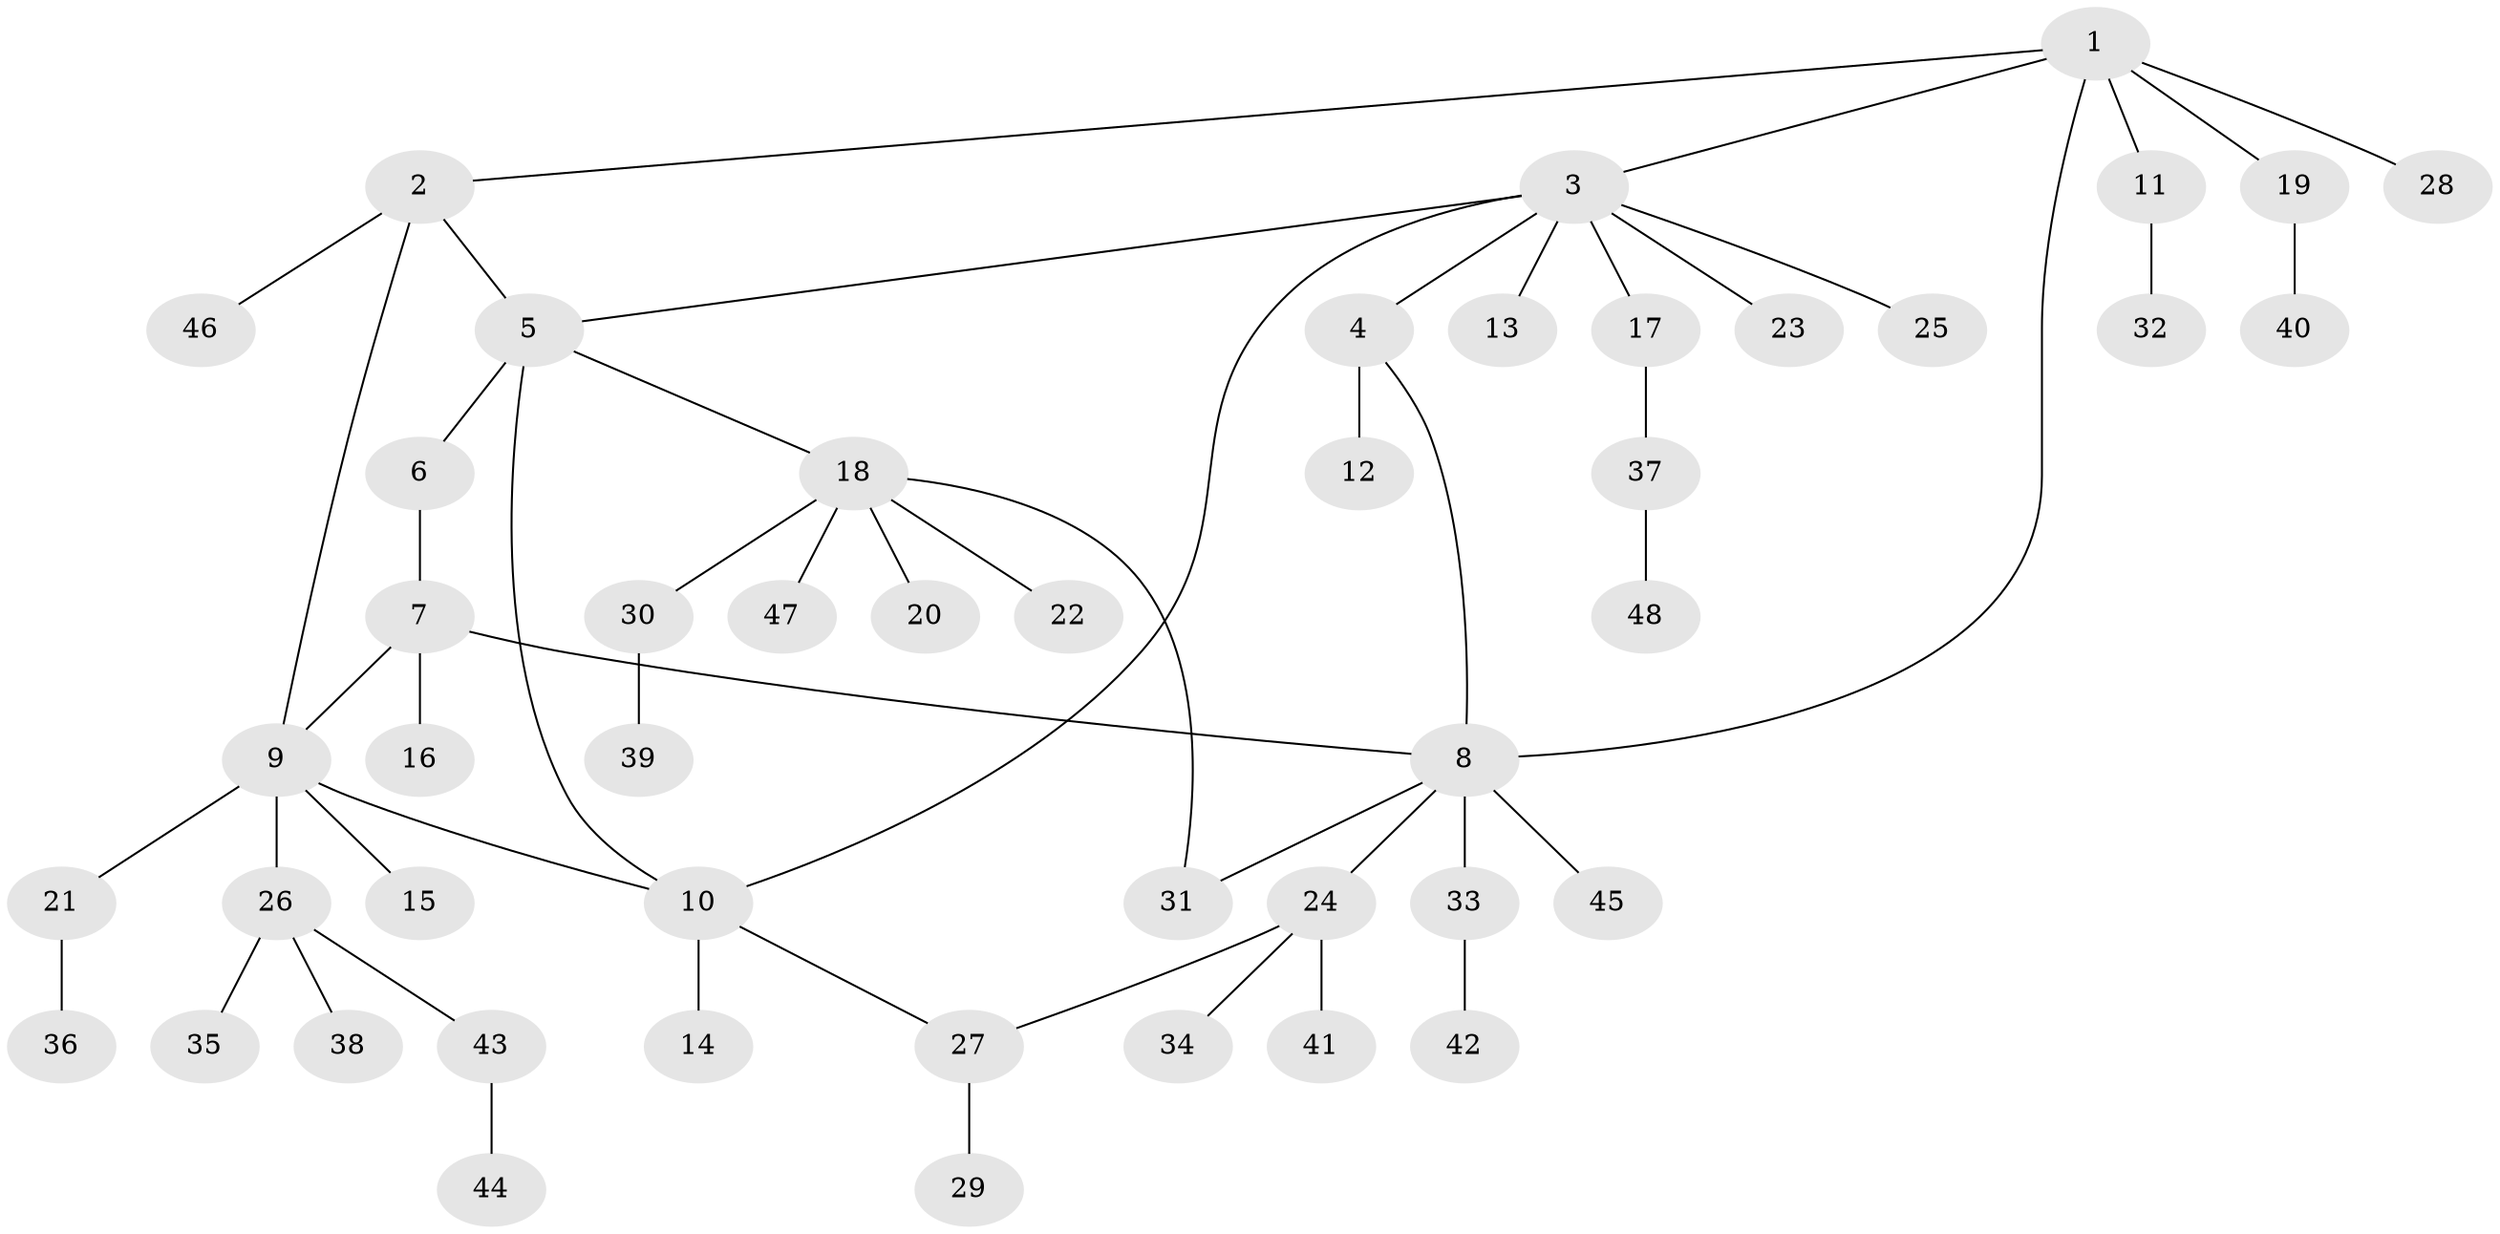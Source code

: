 // Generated by graph-tools (version 1.1) at 2025/55/03/09/25 04:55:23]
// undirected, 48 vertices, 55 edges
graph export_dot {
graph [start="1"]
  node [color=gray90,style=filled];
  1;
  2;
  3;
  4;
  5;
  6;
  7;
  8;
  9;
  10;
  11;
  12;
  13;
  14;
  15;
  16;
  17;
  18;
  19;
  20;
  21;
  22;
  23;
  24;
  25;
  26;
  27;
  28;
  29;
  30;
  31;
  32;
  33;
  34;
  35;
  36;
  37;
  38;
  39;
  40;
  41;
  42;
  43;
  44;
  45;
  46;
  47;
  48;
  1 -- 2;
  1 -- 3;
  1 -- 8;
  1 -- 11;
  1 -- 19;
  1 -- 28;
  2 -- 5;
  2 -- 9;
  2 -- 46;
  3 -- 4;
  3 -- 5;
  3 -- 10;
  3 -- 13;
  3 -- 17;
  3 -- 23;
  3 -- 25;
  4 -- 8;
  4 -- 12;
  5 -- 6;
  5 -- 10;
  5 -- 18;
  6 -- 7;
  7 -- 8;
  7 -- 9;
  7 -- 16;
  8 -- 24;
  8 -- 31;
  8 -- 33;
  8 -- 45;
  9 -- 10;
  9 -- 15;
  9 -- 21;
  9 -- 26;
  10 -- 14;
  10 -- 27;
  11 -- 32;
  17 -- 37;
  18 -- 20;
  18 -- 22;
  18 -- 30;
  18 -- 31;
  18 -- 47;
  19 -- 40;
  21 -- 36;
  24 -- 27;
  24 -- 34;
  24 -- 41;
  26 -- 35;
  26 -- 38;
  26 -- 43;
  27 -- 29;
  30 -- 39;
  33 -- 42;
  37 -- 48;
  43 -- 44;
}
